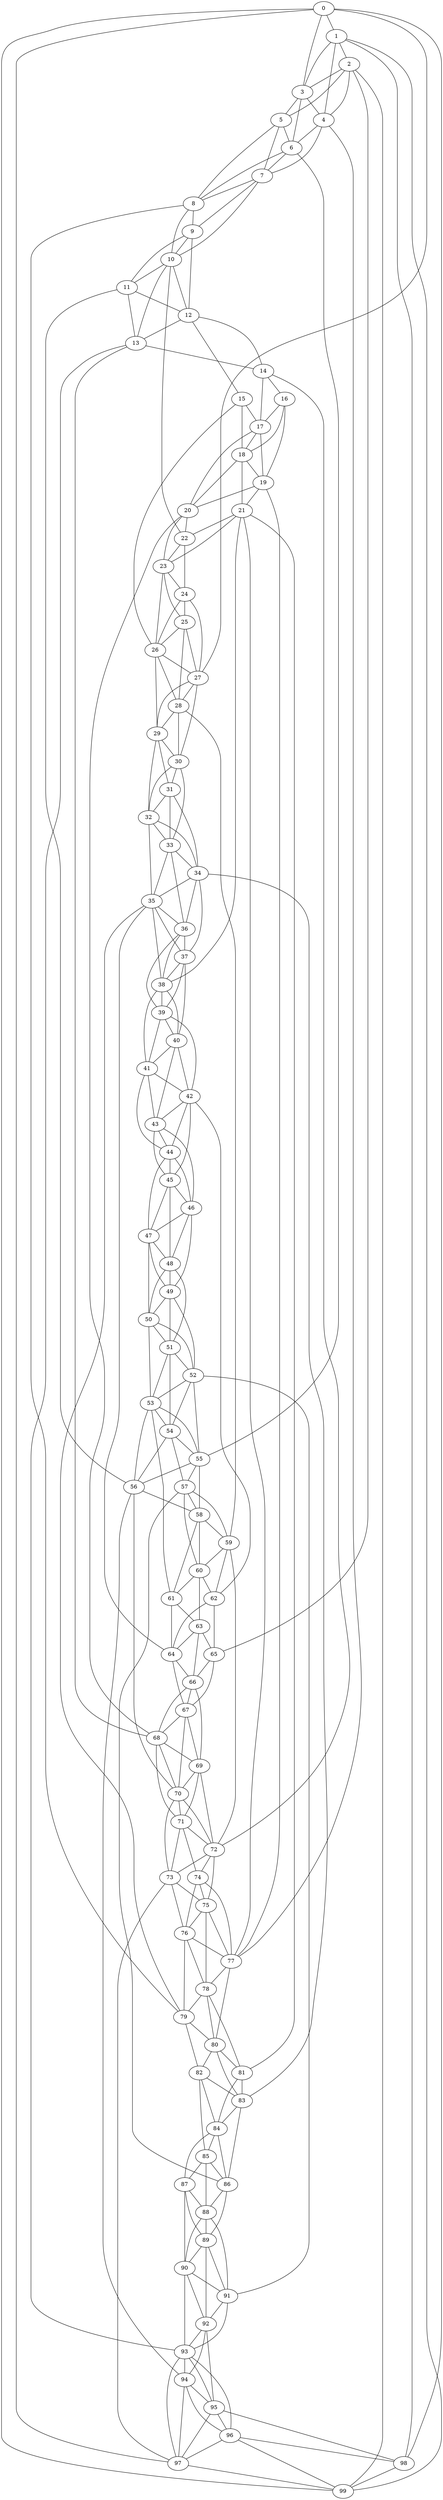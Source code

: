 strict graph "watts_strogatz_graph(100,6,0.1)" {
0;
1;
2;
3;
4;
5;
6;
7;
8;
9;
10;
11;
12;
13;
14;
15;
16;
17;
18;
19;
20;
21;
22;
23;
24;
25;
26;
27;
28;
29;
30;
31;
32;
33;
34;
35;
36;
37;
38;
39;
40;
41;
42;
43;
44;
45;
46;
47;
48;
49;
50;
51;
52;
53;
54;
55;
56;
57;
58;
59;
60;
61;
62;
63;
64;
65;
66;
67;
68;
69;
70;
71;
72;
73;
74;
75;
76;
77;
78;
79;
80;
81;
82;
83;
84;
85;
86;
87;
88;
89;
90;
91;
92;
93;
94;
95;
96;
97;
98;
99;
0 -- 1  [is_available=True, prob="0.318732818954"];
0 -- 3  [is_available=True, prob="1.0"];
0 -- 97  [is_available=True, prob="0.328187448071"];
0 -- 98  [is_available=True, prob="1.0"];
0 -- 99  [is_available=True, prob="0.756295391291"];
0 -- 27  [is_available=True, prob="0.436459672086"];
1 -- 2  [is_available=True, prob="0.748854461362"];
1 -- 99  [is_available=True, prob="0.132212932269"];
1 -- 4  [is_available=True, prob="0.688394820263"];
1 -- 98  [is_available=True, prob="0.162542680478"];
1 -- 3  [is_available=True, prob="0.637924558603"];
2 -- 3  [is_available=True, prob="0.0290942748358"];
2 -- 4  [is_available=True, prob="0.459469115455"];
2 -- 5  [is_available=True, prob="1.0"];
2 -- 65  [is_available=True, prob="0.0177025762204"];
2 -- 99  [is_available=True, prob="1.0"];
3 -- 4  [is_available=True, prob="0.201236743001"];
3 -- 5  [is_available=True, prob="1.0"];
3 -- 6  [is_available=True, prob="0.655779413807"];
4 -- 6  [is_available=True, prob="0.79863071287"];
4 -- 7  [is_available=True, prob="0.202986879499"];
4 -- 77  [is_available=True, prob="0.386023571539"];
5 -- 6  [is_available=True, prob="0.0602073173848"];
5 -- 7  [is_available=True, prob="1.0"];
5 -- 8  [is_available=True, prob="0.312603349159"];
6 -- 7  [is_available=True, prob="1.0"];
6 -- 8  [is_available=True, prob="0.395689060089"];
6 -- 55  [is_available=True, prob="0.533555691309"];
7 -- 8  [is_available=True, prob="0.768917332842"];
7 -- 9  [is_available=True, prob="1.0"];
7 -- 10  [is_available=True, prob="0.576825402072"];
8 -- 9  [is_available=True, prob="0.451014660825"];
8 -- 10  [is_available=True, prob="1.0"];
8 -- 79  [is_available=True, prob="0.134458367043"];
9 -- 10  [is_available=True, prob="1.0"];
9 -- 11  [is_available=True, prob="0.417851103139"];
9 -- 12  [is_available=True, prob="0.0527535263397"];
10 -- 11  [is_available=True, prob="0.924728029816"];
10 -- 12  [is_available=True, prob="0.660139587963"];
10 -- 13  [is_available=True, prob="0.0856153937618"];
10 -- 22  [is_available=True, prob="0.566643373587"];
11 -- 12  [is_available=True, prob="1.0"];
11 -- 13  [is_available=True, prob="0.671336665068"];
11 -- 56  [is_available=True, prob="0.479768078329"];
12 -- 13  [is_available=True, prob="0.14572352202"];
12 -- 14  [is_available=True, prob="1.0"];
12 -- 15  [is_available=True, prob="0.892954639994"];
13 -- 68  [is_available=True, prob="0.999170166536"];
13 -- 14  [is_available=True, prob="0.865161445015"];
13 -- 93  [is_available=True, prob="0.0677780613267"];
14 -- 72  [is_available=True, prob="0.823102636913"];
14 -- 16  [is_available=True, prob="0.414396078819"];
14 -- 17  [is_available=True, prob="1.0"];
15 -- 17  [is_available=True, prob="1.0"];
15 -- 18  [is_available=True, prob="0.0333824707904"];
15 -- 26  [is_available=True, prob="0.183967651771"];
16 -- 17  [is_available=True, prob="0.0442540261514"];
16 -- 18  [is_available=True, prob="0.388038661871"];
16 -- 19  [is_available=True, prob="0.543208046484"];
17 -- 18  [is_available=True, prob="0.173625518054"];
17 -- 19  [is_available=True, prob="0.518308859477"];
17 -- 20  [is_available=True, prob="1.0"];
18 -- 19  [is_available=True, prob="0.531619757508"];
18 -- 20  [is_available=True, prob="1.0"];
18 -- 21  [is_available=True, prob="0.692600090808"];
19 -- 77  [is_available=True, prob="1.0"];
19 -- 20  [is_available=True, prob="1.0"];
19 -- 21  [is_available=True, prob="1.0"];
20 -- 68  [is_available=True, prob="0.421839633531"];
20 -- 22  [is_available=True, prob="0.273316756972"];
20 -- 23  [is_available=True, prob="0.750474930391"];
21 -- 38  [is_available=True, prob="1.0"];
21 -- 77  [is_available=True, prob="0.163525332361"];
21 -- 81  [is_available=True, prob="0.247041178718"];
21 -- 22  [is_available=True, prob="1.0"];
21 -- 23  [is_available=True, prob="1.0"];
22 -- 23  [is_available=True, prob="1.0"];
22 -- 24  [is_available=True, prob="0.461718449097"];
23 -- 24  [is_available=True, prob="0.904869317749"];
23 -- 25  [is_available=True, prob="0.734553437521"];
23 -- 26  [is_available=True, prob="0.93777054929"];
24 -- 25  [is_available=True, prob="0.899328423302"];
24 -- 26  [is_available=True, prob="0.949263215561"];
24 -- 27  [is_available=True, prob="0.583433005085"];
25 -- 26  [is_available=True, prob="1.0"];
25 -- 27  [is_available=True, prob="0.400178805782"];
25 -- 28  [is_available=True, prob="1.0"];
26 -- 27  [is_available=True, prob="1.0"];
26 -- 28  [is_available=True, prob="0.6482046686"];
26 -- 29  [is_available=True, prob="0.409548480208"];
27 -- 28  [is_available=True, prob="0.809561230576"];
27 -- 29  [is_available=True, prob="0.0747954110592"];
27 -- 30  [is_available=True, prob="1.0"];
28 -- 59  [is_available=True, prob="0.75676708427"];
28 -- 29  [is_available=True, prob="0.786952276472"];
28 -- 30  [is_available=True, prob="0.899611663181"];
29 -- 32  [is_available=True, prob="0.653012930156"];
29 -- 30  [is_available=True, prob="0.0447628978867"];
29 -- 31  [is_available=True, prob="0.200287743132"];
30 -- 32  [is_available=True, prob="0.593371456781"];
30 -- 33  [is_available=True, prob="0.238998230926"];
30 -- 31  [is_available=True, prob="0.248597382484"];
31 -- 32  [is_available=True, prob="0.404836571995"];
31 -- 33  [is_available=True, prob="1.0"];
31 -- 34  [is_available=True, prob="0.122491819383"];
32 -- 33  [is_available=True, prob="0.925109374625"];
32 -- 34  [is_available=True, prob="0.467691043436"];
32 -- 35  [is_available=True, prob="0.0159403038837"];
33 -- 34  [is_available=True, prob="0.240511223057"];
33 -- 35  [is_available=True, prob="1.0"];
33 -- 36  [is_available=True, prob="0.965608274345"];
34 -- 35  [is_available=True, prob="0.932504150948"];
34 -- 36  [is_available=True, prob="0.19705517436"];
34 -- 37  [is_available=True, prob="1.0"];
34 -- 83  [is_available=True, prob="0.16030380574"];
35 -- 36  [is_available=True, prob="0.747958301161"];
35 -- 37  [is_available=True, prob="0.409097276228"];
35 -- 38  [is_available=True, prob="0.883748098059"];
35 -- 64  [is_available=True, prob="0.961027627747"];
35 -- 79  [is_available=True, prob="0.678275995667"];
36 -- 37  [is_available=True, prob="0.551741145021"];
36 -- 38  [is_available=True, prob="0.348618191056"];
36 -- 39  [is_available=True, prob="1.0"];
37 -- 38  [is_available=True, prob="0.597285383234"];
37 -- 39  [is_available=True, prob="1.0"];
37 -- 40  [is_available=True, prob="0.434510448837"];
38 -- 39  [is_available=True, prob="1.0"];
38 -- 40  [is_available=True, prob="0.397482896629"];
38 -- 41  [is_available=True, prob="0.402712839938"];
39 -- 40  [is_available=True, prob="1.0"];
39 -- 41  [is_available=True, prob="0.252832766351"];
39 -- 42  [is_available=True, prob="0.887942862512"];
40 -- 41  [is_available=True, prob="0.164806008446"];
40 -- 42  [is_available=True, prob="0.523702963865"];
40 -- 43  [is_available=True, prob="0.746476389807"];
41 -- 42  [is_available=True, prob="0.131422650549"];
41 -- 43  [is_available=True, prob="0.43596411883"];
41 -- 44  [is_available=True, prob="0.787350209253"];
42 -- 43  [is_available=True, prob="0.339107694874"];
42 -- 44  [is_available=True, prob="1.0"];
42 -- 45  [is_available=True, prob="0.566126550249"];
42 -- 62  [is_available=True, prob="1.0"];
43 -- 44  [is_available=True, prob="1.0"];
43 -- 45  [is_available=True, prob="0.629621212348"];
43 -- 46  [is_available=True, prob="0.349225926756"];
44 -- 45  [is_available=True, prob="1.0"];
44 -- 46  [is_available=True, prob="0.996214039824"];
44 -- 47  [is_available=True, prob="0.810374890847"];
45 -- 46  [is_available=True, prob="0.92576581259"];
45 -- 47  [is_available=True, prob="0.814566181573"];
45 -- 48  [is_available=True, prob="0.374712832306"];
46 -- 47  [is_available=True, prob="0.190290332319"];
46 -- 48  [is_available=True, prob="1.0"];
46 -- 49  [is_available=True, prob="0.400051708983"];
47 -- 48  [is_available=True, prob="1.0"];
47 -- 49  [is_available=True, prob="1.0"];
47 -- 50  [is_available=True, prob="1.0"];
48 -- 49  [is_available=True, prob="1.0"];
48 -- 50  [is_available=True, prob="0.749834510751"];
48 -- 51  [is_available=True, prob="0.254383192784"];
49 -- 50  [is_available=True, prob="0.552528241806"];
49 -- 51  [is_available=True, prob="1.0"];
49 -- 52  [is_available=True, prob="0.931114321976"];
50 -- 51  [is_available=True, prob="1.0"];
50 -- 52  [is_available=True, prob="0.205056132511"];
50 -- 53  [is_available=True, prob="0.906817497173"];
51 -- 52  [is_available=True, prob="0.778794323976"];
51 -- 53  [is_available=True, prob="0.158764268443"];
51 -- 54  [is_available=True, prob="1.0"];
52 -- 53  [is_available=True, prob="0.681957962192"];
52 -- 54  [is_available=True, prob="1.0"];
52 -- 55  [is_available=True, prob="0.0117720031405"];
52 -- 91  [is_available=True, prob="0.104335003303"];
53 -- 54  [is_available=True, prob="0.0509254176015"];
53 -- 55  [is_available=True, prob="0.289859680202"];
53 -- 56  [is_available=True, prob="0.995904344542"];
53 -- 61  [is_available=True, prob="0.0119089361239"];
54 -- 55  [is_available=True, prob="0.405299595"];
54 -- 56  [is_available=True, prob="1.0"];
54 -- 57  [is_available=True, prob="1.0"];
55 -- 56  [is_available=True, prob="0.303142961548"];
55 -- 57  [is_available=True, prob="1.0"];
55 -- 58  [is_available=True, prob="0.631551475145"];
56 -- 70  [is_available=True, prob="0.523790509272"];
56 -- 58  [is_available=True, prob="0.243701290862"];
56 -- 94  [is_available=True, prob="0.361253867447"];
57 -- 86  [is_available=True, prob="0.484018838477"];
57 -- 58  [is_available=True, prob="1.0"];
57 -- 59  [is_available=True, prob="1.0"];
57 -- 60  [is_available=True, prob="0.619585976635"];
58 -- 59  [is_available=True, prob="0.425441375292"];
58 -- 60  [is_available=True, prob="1.0"];
58 -- 61  [is_available=True, prob="1.0"];
59 -- 72  [is_available=True, prob="0.944111779799"];
59 -- 60  [is_available=True, prob="0.384702551534"];
59 -- 62  [is_available=True, prob="1.0"];
60 -- 61  [is_available=True, prob="0.267596701966"];
60 -- 62  [is_available=True, prob="0.390860263353"];
60 -- 63  [is_available=True, prob="0.784616071993"];
61 -- 64  [is_available=True, prob="0.15751844817"];
61 -- 63  [is_available=True, prob="1.0"];
62 -- 64  [is_available=True, prob="0.350228442134"];
62 -- 65  [is_available=True, prob="1.0"];
63 -- 64  [is_available=True, prob="0.436602090115"];
63 -- 65  [is_available=True, prob="0.234655422723"];
63 -- 66  [is_available=True, prob="0.532642479328"];
64 -- 66  [is_available=True, prob="0.880033585626"];
64 -- 67  [is_available=True, prob="1.0"];
65 -- 66  [is_available=True, prob="0.413521881745"];
65 -- 67  [is_available=True, prob="0.913351299036"];
66 -- 67  [is_available=True, prob="0.599269898834"];
66 -- 68  [is_available=True, prob="0.621521546804"];
66 -- 69  [is_available=True, prob="0.485246546862"];
67 -- 68  [is_available=True, prob="0.32681457789"];
67 -- 69  [is_available=True, prob="1.0"];
67 -- 70  [is_available=True, prob="0.60472642845"];
68 -- 69  [is_available=True, prob="0.972419542915"];
68 -- 70  [is_available=True, prob="0.527495555155"];
68 -- 71  [is_available=True, prob="0.812808079003"];
69 -- 70  [is_available=True, prob="0.948520002545"];
69 -- 71  [is_available=True, prob="0.0132178318265"];
69 -- 72  [is_available=True, prob="1.0"];
70 -- 71  [is_available=True, prob="0.668473379275"];
70 -- 72  [is_available=True, prob="0.278967252718"];
70 -- 73  [is_available=True, prob="0.893831439208"];
71 -- 72  [is_available=True, prob="0.165143726937"];
71 -- 73  [is_available=True, prob="0.237196780243"];
71 -- 74  [is_available=True, prob="1.0"];
72 -- 73  [is_available=True, prob="1.0"];
72 -- 74  [is_available=True, prob="1.0"];
72 -- 75  [is_available=True, prob="1.0"];
73 -- 97  [is_available=True, prob="0.519640106057"];
73 -- 75  [is_available=True, prob="0.998801176746"];
73 -- 76  [is_available=True, prob="0.628475152138"];
74 -- 75  [is_available=True, prob="0.32833579742"];
74 -- 76  [is_available=True, prob="0.793263167632"];
74 -- 77  [is_available=True, prob="0.16435803481"];
75 -- 76  [is_available=True, prob="1.0"];
75 -- 77  [is_available=True, prob="0.937799284098"];
75 -- 78  [is_available=True, prob="1.0"];
76 -- 77  [is_available=True, prob="0.106363646122"];
76 -- 78  [is_available=True, prob="0.670193833292"];
76 -- 79  [is_available=True, prob="0.978049462062"];
77 -- 78  [is_available=True, prob="0.684936333669"];
77 -- 80  [is_available=True, prob="0.703098632458"];
78 -- 79  [is_available=True, prob="0.263895429453"];
78 -- 80  [is_available=True, prob="0.280652208668"];
78 -- 81  [is_available=True, prob="0.0525578844727"];
79 -- 80  [is_available=True, prob="0.812418041294"];
79 -- 82  [is_available=True, prob="0.142016164388"];
80 -- 81  [is_available=True, prob="0.994217782266"];
80 -- 82  [is_available=True, prob="0.846123331785"];
80 -- 83  [is_available=True, prob="0.231131559495"];
81 -- 83  [is_available=True, prob="0.366591727669"];
81 -- 84  [is_available=True, prob="0.351267908093"];
82 -- 83  [is_available=True, prob="0.808325882942"];
82 -- 84  [is_available=True, prob="0.864720150542"];
82 -- 85  [is_available=True, prob="0.184142466479"];
83 -- 84  [is_available=True, prob="0.0373792885994"];
83 -- 86  [is_available=True, prob="1.0"];
84 -- 85  [is_available=True, prob="1.0"];
84 -- 86  [is_available=True, prob="0.0750123851157"];
84 -- 87  [is_available=True, prob="0.395286094235"];
85 -- 86  [is_available=True, prob="1.0"];
85 -- 87  [is_available=True, prob="0.453579720994"];
85 -- 88  [is_available=True, prob="0.186677744351"];
86 -- 88  [is_available=True, prob="0.848524388767"];
86 -- 89  [is_available=True, prob="1.0"];
87 -- 88  [is_available=True, prob="0.450813239469"];
87 -- 89  [is_available=True, prob="1.0"];
87 -- 90  [is_available=True, prob="1.0"];
88 -- 89  [is_available=True, prob="1.0"];
88 -- 90  [is_available=True, prob="0.503857830959"];
88 -- 91  [is_available=True, prob="0.647962399126"];
89 -- 90  [is_available=True, prob="0.104748552367"];
89 -- 91  [is_available=True, prob="1.0"];
89 -- 92  [is_available=True, prob="0.0499248740883"];
90 -- 91  [is_available=True, prob="1.0"];
90 -- 92  [is_available=True, prob="0.00796284368942"];
90 -- 93  [is_available=True, prob="0.561534547972"];
91 -- 92  [is_available=True, prob="1.0"];
91 -- 93  [is_available=True, prob="0.630603550386"];
92 -- 93  [is_available=True, prob="0.0252995148796"];
92 -- 94  [is_available=True, prob="0.132073782317"];
92 -- 95  [is_available=True, prob="0.170441400346"];
93 -- 96  [is_available=True, prob="0.0873848343495"];
93 -- 97  [is_available=True, prob="0.98299595641"];
93 -- 94  [is_available=True, prob="0.819980026142"];
93 -- 95  [is_available=True, prob="1.0"];
94 -- 96  [is_available=True, prob="0.157304140351"];
94 -- 97  [is_available=True, prob="0.207827108214"];
94 -- 95  [is_available=True, prob="0.638161970226"];
95 -- 96  [is_available=True, prob="1.0"];
95 -- 97  [is_available=True, prob="0.841295542906"];
95 -- 98  [is_available=True, prob="0.0792678024743"];
96 -- 97  [is_available=True, prob="0.750118586163"];
96 -- 98  [is_available=True, prob="1.0"];
96 -- 99  [is_available=True, prob="0.164632945474"];
97 -- 99  [is_available=True, prob="0.351809073804"];
98 -- 99  [is_available=True, prob="0.0939141154295"];
}
